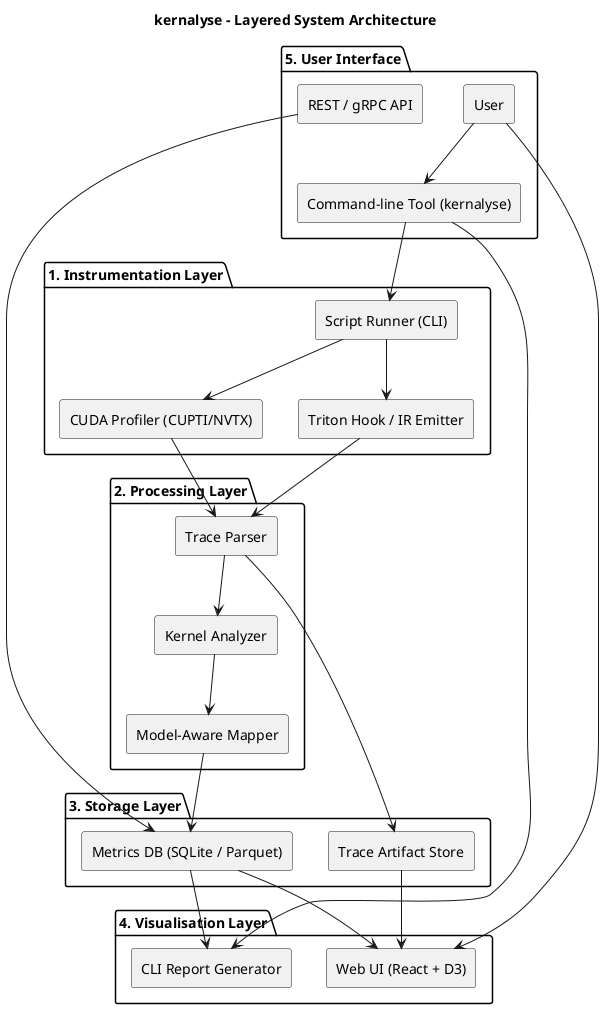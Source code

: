 @startuml
title kernalyse - Layered System Architecture

skinparam componentStyle rectangle

package "1. Instrumentation Layer" {
  [CUDA Profiler (CUPTI/NVTX)]
  [Triton Hook / IR Emitter]
  [Script Runner (CLI)]
}

package "2. Processing Layer" {
  [Trace Parser]
  [Kernel Analyzer]
  [Model-Aware Mapper]
}

package "3. Storage Layer" {
  [Metrics DB (SQLite / Parquet)]
  [Trace Artifact Store]
}

package "4. Visualisation Layer" {
  [Web UI (React + D3)]
  [CLI Report Generator]
}

package "5. User Interface" {
  [User]
  [Command-line Tool (kernalyse)]
  [REST / gRPC API]
}

' Flow arrows
[Script Runner (CLI)] --> [CUDA Profiler (CUPTI/NVTX)]
[Script Runner (CLI)] --> [Triton Hook / IR Emitter]

[CUDA Profiler (CUPTI/NVTX)] --> [Trace Parser]
[Triton Hook / IR Emitter] --> [Trace Parser]

[Trace Parser] --> [Kernel Analyzer]
[Kernel Analyzer] --> [Model-Aware Mapper]

[Model-Aware Mapper] --> [Metrics DB (SQLite / Parquet)]
[Trace Parser] --> [Trace Artifact Store]

[Metrics DB (SQLite / Parquet)] --> [Web UI (React + D3)]
[Trace Artifact Store] --> [Web UI (React + D3)]
[Metrics DB (SQLite / Parquet)] --> [CLI Report Generator]

[User] --> [Command-line Tool (kernalyse)]
[Command-line Tool (kernalyse)] --> [Script Runner (CLI)]
[Command-line Tool (kernalyse)] --> [CLI Report Generator]
[User] --> [Web UI (React + D3)]
[REST / gRPC API] --> [Metrics DB (SQLite / Parquet)]

@enduml
